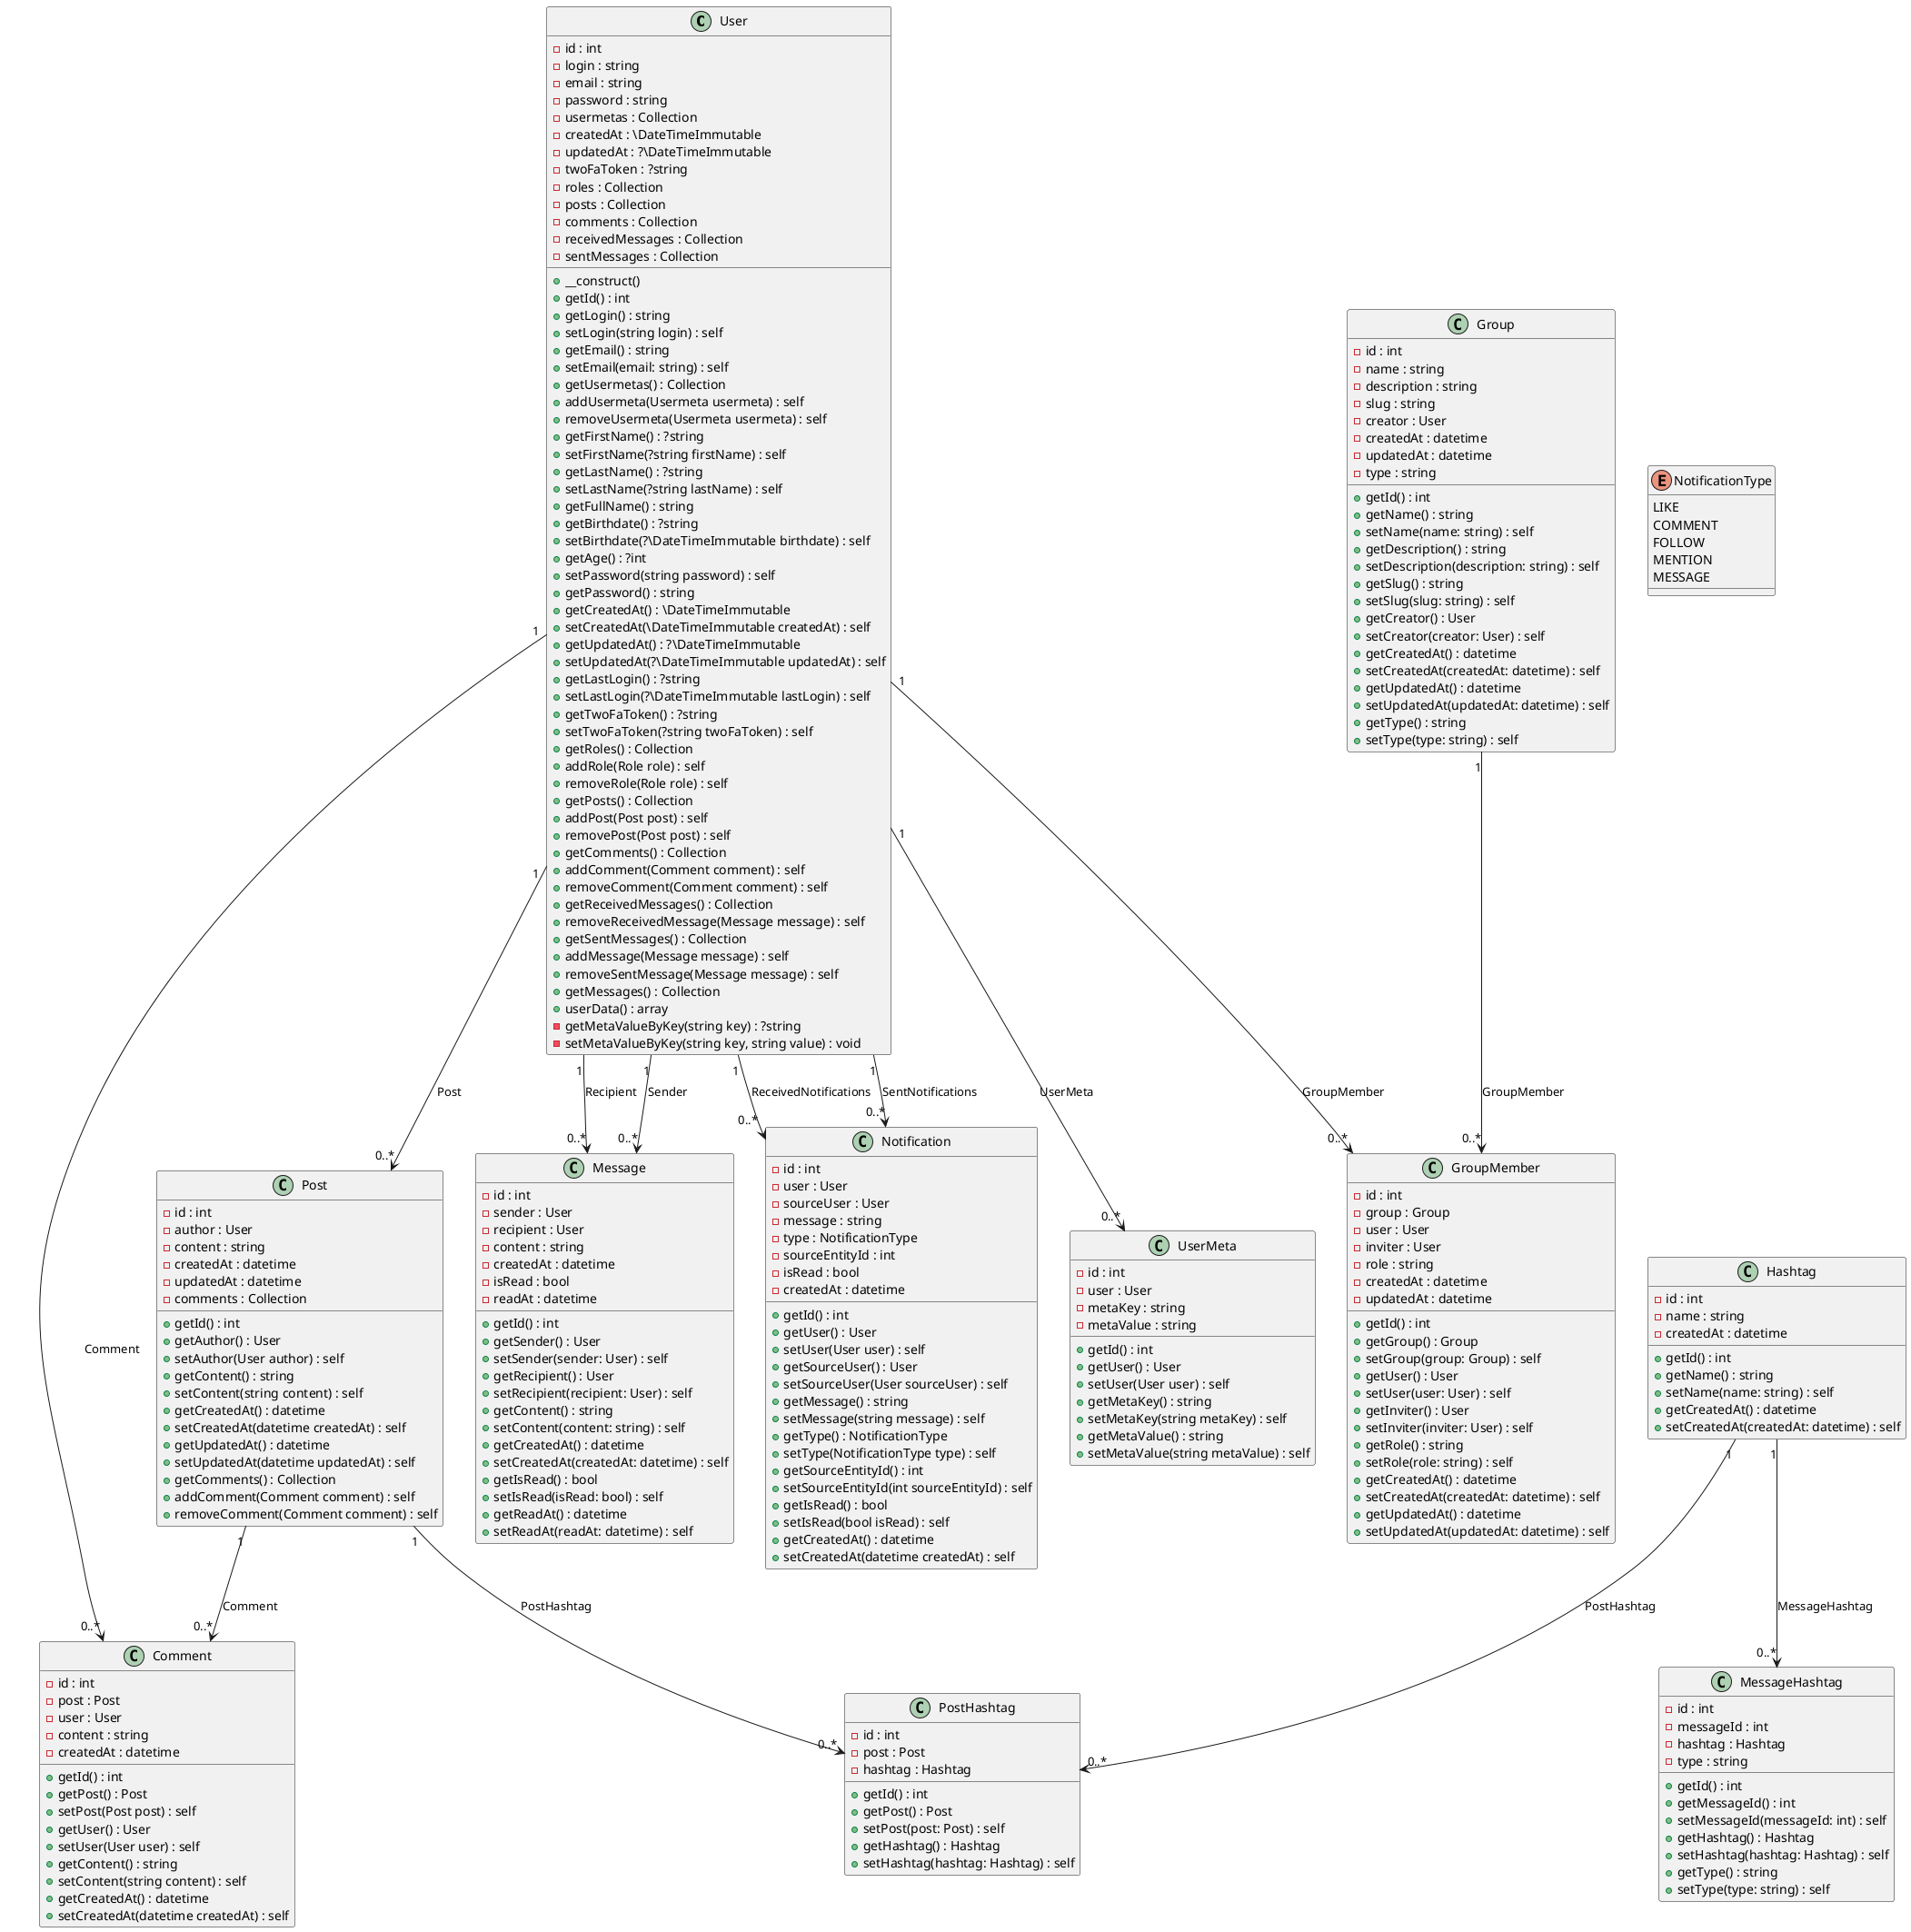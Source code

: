 @startuml
' Tables classes definition
class User {
    - id : int
    - login : string
    - email : string
    - password : string
    - usermetas : Collection
    - createdAt : \DateTimeImmutable
    - updatedAt : ?\DateTimeImmutable
    - twoFaToken : ?string
    - roles : Collection
    - posts : Collection
    - comments : Collection
    - receivedMessages : Collection
    - sentMessages : Collection

    + __construct()
    + getId() : int
    + getLogin() : string
    + setLogin(string login) : self
    + getEmail() : string
    + setEmail(email: string) : self
    + getUsermetas() : Collection
    + addUsermeta(Usermeta usermeta) : self
    + removeUsermeta(Usermeta usermeta) : self
    + getFirstName() : ?string
    + setFirstName(?string firstName) : self
    + getLastName() : ?string
    + setLastName(?string lastName) : self
    + getFullName() : string
    + getBirthdate() : ?string
    + setBirthdate(?\DateTimeImmutable birthdate) : self
    + getAge() : ?int
    + setPassword(string password) : self
    + getPassword() : string
    + getCreatedAt() : \DateTimeImmutable
    + setCreatedAt(\DateTimeImmutable createdAt) : self
    + getUpdatedAt() : ?\DateTimeImmutable
    + setUpdatedAt(?\DateTimeImmutable updatedAt) : self
    + getLastLogin() : ?string
    + setLastLogin(?\DateTimeImmutable lastLogin) : self
    + getTwoFaToken() : ?string
    + setTwoFaToken(?string twoFaToken) : self
    + getRoles() : Collection
    + addRole(Role role) : self
    + removeRole(Role role) : self
    + getPosts() : Collection
    + addPost(Post post) : self
    + removePost(Post post) : self
    + getComments() : Collection
    + addComment(Comment comment) : self
    + removeComment(Comment comment) : self
    + getReceivedMessages() : Collection
    + removeReceivedMessage(Message message) : self
    + getSentMessages() : Collection
    + addMessage(Message message) : self
    + removeSentMessage(Message message) : self
    + getMessages() : Collection
    + userData() : array
    - getMetaValueByKey(string key) : ?string
    - setMetaValueByKey(string key, string value) : void
}

class UserMeta {
    - id : int
    - user : User
    - metaKey : string
    - metaValue : string

    + getId() : int
    + getUser() : User
    + setUser(User user) : self
    + getMetaKey() : string
    + setMetaKey(string metaKey) : self
    + getMetaValue() : string
    + setMetaValue(string metaValue) : self
}

class Post {
    - id : int
    - author : User
    - content : string
    - createdAt : datetime
    - updatedAt : datetime
    - comments : Collection

    + getId() : int
    + getAuthor() : User
    + setAuthor(User author) : self
    + getContent() : string
    + setContent(string content) : self
    + getCreatedAt() : datetime
    + setCreatedAt(datetime createdAt) : self
    + getUpdatedAt() : datetime
    + setUpdatedAt(datetime updatedAt) : self
    + getComments() : Collection
    + addComment(Comment comment) : self
    + removeComment(Comment comment) : self
}

class Comment {
    - id : int
    - post : Post
    - user : User
    - content : string
    - createdAt : datetime

    + getId() : int
    + getPost() : Post
    + setPost(Post post) : self
    + getUser() : User
    + setUser(User user) : self
    + getContent() : string
    + setContent(string content) : self
    + getCreatedAt() : datetime
    + setCreatedAt(datetime createdAt) : self
}

class Group {
    - id : int
    - name : string
    - description : string
    - slug : string
    - creator : User
    - createdAt : datetime
    - updatedAt : datetime
    - type : string

    + getId() : int
    + getName() : string
    + setName(name: string) : self
    + getDescription() : string
    + setDescription(description: string) : self
    + getSlug() : string
    + setSlug(slug: string) : self
    + getCreator() : User
    + setCreator(creator: User) : self
    + getCreatedAt() : datetime
    + setCreatedAt(createdAt: datetime) : self
    + getUpdatedAt() : datetime
    + setUpdatedAt(updatedAt: datetime) : self
    + getType() : string
    + setType(type: string) : self
}

class GroupMember {
    - id : int
    - group : Group
    - user : User
    - inviter : User
    - role : string
    - createdAt : datetime
    - updatedAt : datetime

    + getId() : int
    + getGroup() : Group
    + setGroup(group: Group) : self
    + getUser() : User
    + setUser(user: User) : self
    + getInviter() : User
    + setInviter(inviter: User) : self
    + getRole() : string
    + setRole(role: string) : self
    + getCreatedAt() : datetime
    + setCreatedAt(createdAt: datetime) : self
    + getUpdatedAt() : datetime
    + setUpdatedAt(updatedAt: datetime) : self
}

class Message {
    - id : int
    - sender : User
    - recipient : User
    - content : string
    - createdAt : datetime
    - isRead : bool
    - readAt : datetime

    + getId() : int
    + getSender() : User
    + setSender(sender: User) : self
    + getRecipient() : User
    + setRecipient(recipient: User) : self
    + getContent() : string
    + setContent(content: string) : self
    + getCreatedAt() : datetime
    + setCreatedAt(createdAt: datetime) : self
    + getIsRead() : bool
    + setIsRead(isRead: bool) : self
    + getReadAt() : datetime
    + setReadAt(readAt: datetime) : self
}

class Hashtag {
    - id : int
    - name : string
    - createdAt : datetime

    + getId() : int
    + getName() : string
    + setName(name: string) : self
    + getCreatedAt() : datetime
    + setCreatedAt(createdAt: datetime) : self
}

class PostHashtag {
    - id : int
    - post : Post
    - hashtag : Hashtag

    + getId() : int
    + getPost() : Post
    + setPost(post: Post) : self
    + getHashtag() : Hashtag
    + setHashtag(hashtag: Hashtag) : self
}

class MessageHashtag {
    - id : int
    - messageId : int
    - hashtag : Hashtag
    - type : string

    + getId() : int
    + getMessageId() : int
    + setMessageId(messageId: int) : self
    + getHashtag() : Hashtag
    + setHashtag(hashtag: Hashtag) : self
    + getType() : string
    + setType(type: string) : self
}

enum NotificationType {
    LIKE
    COMMENT
    FOLLOW
    MENTION
    MESSAGE
}

class Notification {
    - id : int
    - user : User
    - sourceUser : User
    - message : string
    - type : NotificationType
    - sourceEntityId : int
    - isRead : bool
    - createdAt : datetime

    + getId() : int
    + getUser() : User
    + setUser(User user) : self
    + getSourceUser() : User
    + setSourceUser(User sourceUser) : self
    + getMessage() : string
    + setMessage(string message) : self
    + getType() : NotificationType
    + setType(NotificationType type) : self
    + getSourceEntityId() : int
    + setSourceEntityId(int sourceEntityId) : self
    + getIsRead() : bool
    + setIsRead(bool isRead) : self
    + getCreatedAt() : datetime
    + setCreatedAt(datetime createdAt) : self
}

' Classes relationships

User "1" --> "0..*" Post : Post
Post "1" --> "0..*" Comment : Comment
User "1" --> "0..*" Comment : Comment
User "1" --> "0..*" GroupMember : GroupMember
Group "1" --> "0..*" GroupMember : GroupMember
User "1" --> "0..*" Message : Sender
User "1" --> "0..*" Message : Recipient
Post "1" --> "0..*" PostHashtag : PostHashtag
Hashtag "1" --> "0..*" PostHashtag : PostHashtag
Hashtag "1" --> "0..*" MessageHashtag : MessageHashtag
User "1" --> "0..*" UserMeta : UserMeta
User "1" --> "0..*" Notification : SentNotifications
User "1" --> "0..*" Notification : ReceivedNotifications
@enduml
